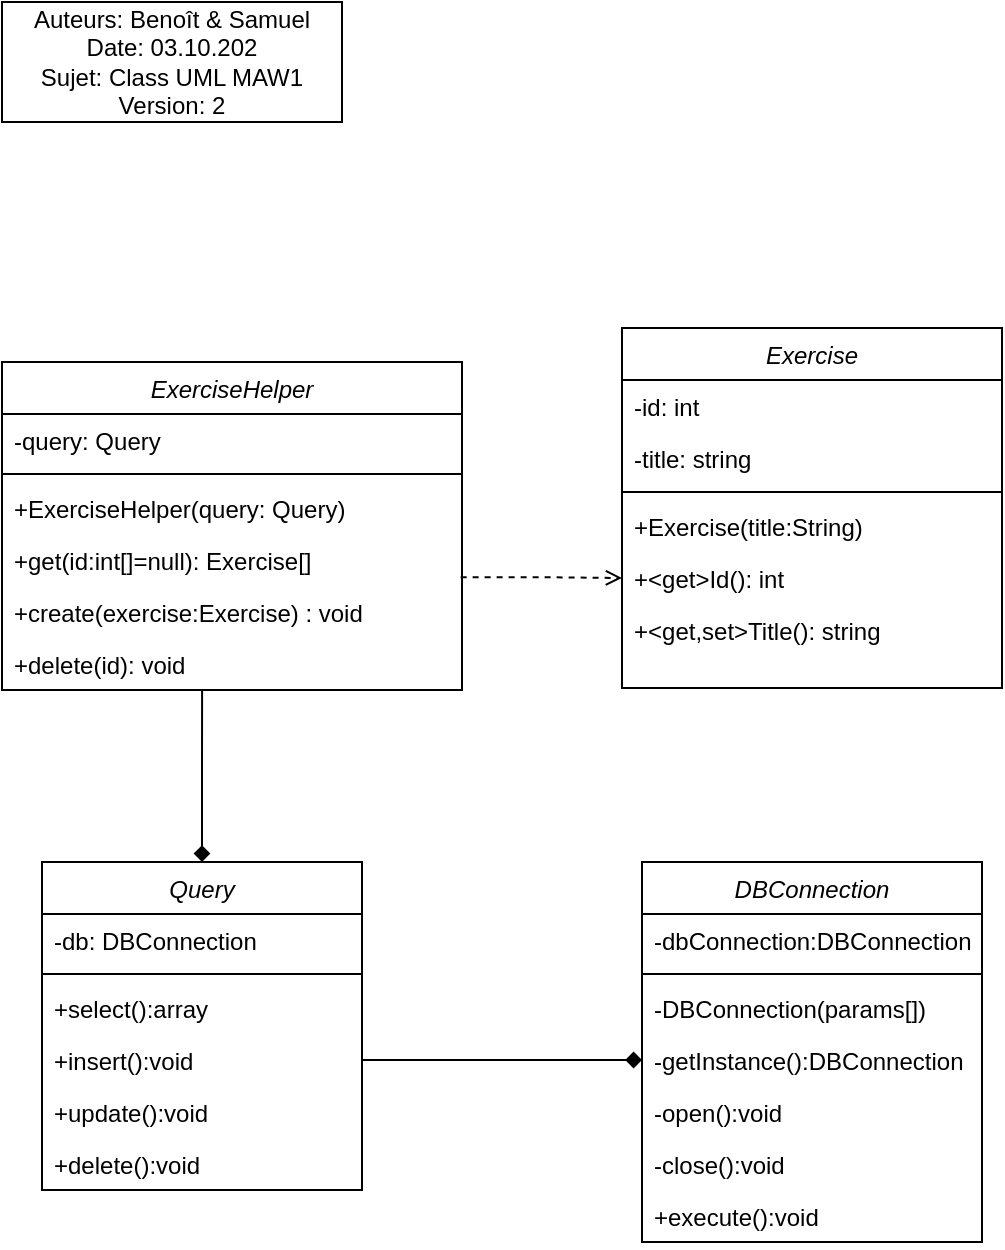 <mxfile version="20.3.6" type="device"><diagram id="C5RBs43oDa-KdzZeNtuy" name="Page-1"><mxGraphModel dx="1422" dy="794" grid="1" gridSize="10" guides="1" tooltips="1" connect="1" arrows="1" fold="1" page="1" pageScale="1" pageWidth="827" pageHeight="1169" math="0" shadow="0"><root><mxCell id="WIyWlLk6GJQsqaUBKTNV-0"/><mxCell id="WIyWlLk6GJQsqaUBKTNV-1" parent="WIyWlLk6GJQsqaUBKTNV-0"/><mxCell id="zkfFHV4jXpPFQw0GAbJ--0" value="DBConnection" style="swimlane;fontStyle=2;align=center;verticalAlign=top;childLayout=stackLayout;horizontal=1;startSize=26;horizontalStack=0;resizeParent=1;resizeLast=0;collapsible=1;marginBottom=0;rounded=0;shadow=0;strokeWidth=1;" parent="WIyWlLk6GJQsqaUBKTNV-1" vertex="1"><mxGeometry x="340" y="450" width="170" height="190" as="geometry"><mxRectangle x="230" y="140" width="160" height="26" as="alternateBounds"/></mxGeometry></mxCell><mxCell id="M4dQgFBQKcyhbSVFDdlS-5" value="-dbConnection:DBConnection" style="text;align=left;verticalAlign=top;spacingLeft=4;spacingRight=4;overflow=hidden;rotatable=0;points=[[0,0.5],[1,0.5]];portConstraint=eastwest;rounded=0;shadow=0;html=0;" parent="zkfFHV4jXpPFQw0GAbJ--0" vertex="1"><mxGeometry y="26" width="170" height="26" as="geometry"/></mxCell><mxCell id="zkfFHV4jXpPFQw0GAbJ--4" value="" style="line;html=1;strokeWidth=1;align=left;verticalAlign=middle;spacingTop=-1;spacingLeft=3;spacingRight=3;rotatable=0;labelPosition=right;points=[];portConstraint=eastwest;" parent="zkfFHV4jXpPFQw0GAbJ--0" vertex="1"><mxGeometry y="52" width="170" height="8" as="geometry"/></mxCell><mxCell id="M4dQgFBQKcyhbSVFDdlS-7" value="-DBConnection(params[])" style="text;align=left;verticalAlign=top;spacingLeft=4;spacingRight=4;overflow=hidden;rotatable=0;points=[[0,0.5],[1,0.5]];portConstraint=eastwest;" parent="zkfFHV4jXpPFQw0GAbJ--0" vertex="1"><mxGeometry y="60" width="170" height="26" as="geometry"/></mxCell><mxCell id="LhS3sPZZGW_g35Ehr8yf-23" value="-getInstance():DBConnection" style="text;align=left;verticalAlign=top;spacingLeft=4;spacingRight=4;overflow=hidden;rotatable=0;points=[[0,0.5],[1,0.5]];portConstraint=eastwest;" parent="zkfFHV4jXpPFQw0GAbJ--0" vertex="1"><mxGeometry y="86" width="170" height="26" as="geometry"/></mxCell><mxCell id="LhS3sPZZGW_g35Ehr8yf-22" value="-open():void" style="text;align=left;verticalAlign=top;spacingLeft=4;spacingRight=4;overflow=hidden;rotatable=0;points=[[0,0.5],[1,0.5]];portConstraint=eastwest;" parent="zkfFHV4jXpPFQw0GAbJ--0" vertex="1"><mxGeometry y="112" width="170" height="26" as="geometry"/></mxCell><mxCell id="M4dQgFBQKcyhbSVFDdlS-8" value="-close():void" style="text;align=left;verticalAlign=top;spacingLeft=4;spacingRight=4;overflow=hidden;rotatable=0;points=[[0,0.5],[1,0.5]];portConstraint=eastwest;rounded=0;shadow=0;html=0;" parent="zkfFHV4jXpPFQw0GAbJ--0" vertex="1"><mxGeometry y="138" width="170" height="26" as="geometry"/></mxCell><mxCell id="M4dQgFBQKcyhbSVFDdlS-6" value="+execute():void" style="text;align=left;verticalAlign=top;spacingLeft=4;spacingRight=4;overflow=hidden;rotatable=0;points=[[0,0.5],[1,0.5]];portConstraint=eastwest;rounded=0;shadow=0;html=0;" parent="zkfFHV4jXpPFQw0GAbJ--0" vertex="1"><mxGeometry y="164" width="170" height="26" as="geometry"/></mxCell><mxCell id="LhS3sPZZGW_g35Ehr8yf-27" style="edgeStyle=orthogonalEdgeStyle;rounded=0;orthogonalLoop=1;jettySize=auto;html=1;entryX=0.435;entryY=1.015;entryDx=0;entryDy=0;entryPerimeter=0;startArrow=diamond;startFill=1;endArrow=none;endFill=0;" parent="WIyWlLk6GJQsqaUBKTNV-1" source="M4dQgFBQKcyhbSVFDdlS-10" target="M4dQgFBQKcyhbSVFDdlS-21" edge="1"><mxGeometry relative="1" as="geometry"/></mxCell><mxCell id="M4dQgFBQKcyhbSVFDdlS-10" value="Query" style="swimlane;fontStyle=2;align=center;verticalAlign=top;childLayout=stackLayout;horizontal=1;startSize=26;horizontalStack=0;resizeParent=1;resizeLast=0;collapsible=1;marginBottom=0;rounded=0;shadow=0;strokeWidth=1;" parent="WIyWlLk6GJQsqaUBKTNV-1" vertex="1"><mxGeometry x="40" y="450" width="160" height="164" as="geometry"><mxRectangle x="230" y="140" width="160" height="26" as="alternateBounds"/></mxGeometry></mxCell><mxCell id="M4dQgFBQKcyhbSVFDdlS-11" value="-db: DBConnection" style="text;align=left;verticalAlign=top;spacingLeft=4;spacingRight=4;overflow=hidden;rotatable=0;points=[[0,0.5],[1,0.5]];portConstraint=eastwest;rounded=0;shadow=0;html=0;" parent="M4dQgFBQKcyhbSVFDdlS-10" vertex="1"><mxGeometry y="26" width="160" height="26" as="geometry"/></mxCell><mxCell id="M4dQgFBQKcyhbSVFDdlS-12" value="" style="line;html=1;strokeWidth=1;align=left;verticalAlign=middle;spacingTop=-1;spacingLeft=3;spacingRight=3;rotatable=0;labelPosition=right;points=[];portConstraint=eastwest;" parent="M4dQgFBQKcyhbSVFDdlS-10" vertex="1"><mxGeometry y="52" width="160" height="8" as="geometry"/></mxCell><mxCell id="M4dQgFBQKcyhbSVFDdlS-13" value="+select():array" style="text;align=left;verticalAlign=top;spacingLeft=4;spacingRight=4;overflow=hidden;rotatable=0;points=[[0,0.5],[1,0.5]];portConstraint=eastwest;" parent="M4dQgFBQKcyhbSVFDdlS-10" vertex="1"><mxGeometry y="60" width="160" height="26" as="geometry"/></mxCell><mxCell id="M4dQgFBQKcyhbSVFDdlS-14" value="+insert():void" style="text;align=left;verticalAlign=top;spacingLeft=4;spacingRight=4;overflow=hidden;rotatable=0;points=[[0,0.5],[1,0.5]];portConstraint=eastwest;rounded=0;shadow=0;html=0;" parent="M4dQgFBQKcyhbSVFDdlS-10" vertex="1"><mxGeometry y="86" width="160" height="26" as="geometry"/></mxCell><mxCell id="M4dQgFBQKcyhbSVFDdlS-24" value="+update():void" style="text;align=left;verticalAlign=top;spacingLeft=4;spacingRight=4;overflow=hidden;rotatable=0;points=[[0,0.5],[1,0.5]];portConstraint=eastwest;rounded=0;shadow=0;html=0;" parent="M4dQgFBQKcyhbSVFDdlS-10" vertex="1"><mxGeometry y="112" width="160" height="26" as="geometry"/></mxCell><mxCell id="M4dQgFBQKcyhbSVFDdlS-15" value="+delete():void" style="text;align=left;verticalAlign=top;spacingLeft=4;spacingRight=4;overflow=hidden;rotatable=0;points=[[0,0.5],[1,0.5]];portConstraint=eastwest;rounded=0;shadow=0;html=0;" parent="M4dQgFBQKcyhbSVFDdlS-10" vertex="1"><mxGeometry y="138" width="160" height="26" as="geometry"/></mxCell><mxCell id="M4dQgFBQKcyhbSVFDdlS-16" value="Exercise" style="swimlane;fontStyle=2;align=center;verticalAlign=top;childLayout=stackLayout;horizontal=1;startSize=26;horizontalStack=0;resizeParent=1;resizeLast=0;collapsible=1;marginBottom=0;rounded=0;shadow=0;strokeWidth=1;" parent="WIyWlLk6GJQsqaUBKTNV-1" vertex="1"><mxGeometry x="330" y="183" width="190" height="180" as="geometry"><mxRectangle x="230" y="140" width="160" height="26" as="alternateBounds"/></mxGeometry></mxCell><mxCell id="M4dQgFBQKcyhbSVFDdlS-17" value="-id: int" style="text;align=left;verticalAlign=top;spacingLeft=4;spacingRight=4;overflow=hidden;rotatable=0;points=[[0,0.5],[1,0.5]];portConstraint=eastwest;rounded=0;shadow=0;html=0;" parent="M4dQgFBQKcyhbSVFDdlS-16" vertex="1"><mxGeometry y="26" width="190" height="26" as="geometry"/></mxCell><mxCell id="M4dQgFBQKcyhbSVFDdlS-26" value="-title: string" style="text;align=left;verticalAlign=top;spacingLeft=4;spacingRight=4;overflow=hidden;rotatable=0;points=[[0,0.5],[1,0.5]];portConstraint=eastwest;rounded=0;shadow=0;html=0;" parent="M4dQgFBQKcyhbSVFDdlS-16" vertex="1"><mxGeometry y="52" width="190" height="26" as="geometry"/></mxCell><mxCell id="M4dQgFBQKcyhbSVFDdlS-18" value="" style="line;html=1;strokeWidth=1;align=left;verticalAlign=middle;spacingTop=-1;spacingLeft=3;spacingRight=3;rotatable=0;labelPosition=right;points=[];portConstraint=eastwest;" parent="M4dQgFBQKcyhbSVFDdlS-16" vertex="1"><mxGeometry y="78" width="190" height="8" as="geometry"/></mxCell><mxCell id="LhS3sPZZGW_g35Ehr8yf-8" value="+Exercise(title:String)" style="text;align=left;verticalAlign=top;spacingLeft=4;spacingRight=4;overflow=hidden;rotatable=0;points=[[0,0.5],[1,0.5]];portConstraint=eastwest;rounded=0;shadow=0;html=0;" parent="M4dQgFBQKcyhbSVFDdlS-16" vertex="1"><mxGeometry y="86" width="190" height="26" as="geometry"/></mxCell><mxCell id="M4dQgFBQKcyhbSVFDdlS-29" value="+&lt;get&gt;Id(): int" style="text;align=left;verticalAlign=top;spacingLeft=4;spacingRight=4;overflow=hidden;rotatable=0;points=[[0,0.5],[1,0.5]];portConstraint=eastwest;rounded=0;shadow=0;html=0;" parent="M4dQgFBQKcyhbSVFDdlS-16" vertex="1"><mxGeometry y="112" width="190" height="26" as="geometry"/></mxCell><mxCell id="M4dQgFBQKcyhbSVFDdlS-31" value="+&lt;get,set&gt;Title(): string" style="text;align=left;verticalAlign=top;spacingLeft=4;spacingRight=4;overflow=hidden;rotatable=0;points=[[0,0.5],[1,0.5]];portConstraint=eastwest;rounded=0;shadow=0;html=0;" parent="M4dQgFBQKcyhbSVFDdlS-16" vertex="1"><mxGeometry y="138" width="190" height="26" as="geometry"/></mxCell><mxCell id="g44PXyO2RgpmU1MGCWOC-0" value="Auteurs: Benoît &amp;amp; Samuel&lt;br&gt;Date: 03.10.202&lt;br&gt;Sujet: Class UML MAW1&lt;br&gt;Version: 2" style="rounded=0;whiteSpace=wrap;html=1;" parent="WIyWlLk6GJQsqaUBKTNV-1" vertex="1"><mxGeometry x="20" y="20" width="170" height="60" as="geometry"/></mxCell><mxCell id="LhS3sPZZGW_g35Ehr8yf-0" value="ExerciseHelper" style="swimlane;fontStyle=2;align=center;verticalAlign=top;childLayout=stackLayout;horizontal=1;startSize=26;horizontalStack=0;resizeParent=1;resizeLast=0;collapsible=1;marginBottom=0;rounded=0;shadow=0;strokeWidth=1;" parent="WIyWlLk6GJQsqaUBKTNV-1" vertex="1"><mxGeometry x="20" y="200" width="230" height="164" as="geometry"><mxRectangle x="230" y="140" width="160" height="26" as="alternateBounds"/></mxGeometry></mxCell><mxCell id="LhS3sPZZGW_g35Ehr8yf-11" value="-query: Query" style="text;align=left;verticalAlign=top;spacingLeft=4;spacingRight=4;overflow=hidden;rotatable=0;points=[[0,0.5],[1,0.5]];portConstraint=eastwest;" parent="LhS3sPZZGW_g35Ehr8yf-0" vertex="1"><mxGeometry y="26" width="230" height="26" as="geometry"/></mxCell><mxCell id="LhS3sPZZGW_g35Ehr8yf-2" value="" style="line;html=1;strokeWidth=1;align=left;verticalAlign=middle;spacingTop=-1;spacingLeft=3;spacingRight=3;rotatable=0;labelPosition=right;points=[];portConstraint=eastwest;" parent="LhS3sPZZGW_g35Ehr8yf-0" vertex="1"><mxGeometry y="52" width="230" height="8" as="geometry"/></mxCell><mxCell id="LhS3sPZZGW_g35Ehr8yf-10" value="+ExerciseHelper(query: Query)" style="text;align=left;verticalAlign=top;spacingLeft=4;spacingRight=4;overflow=hidden;rotatable=0;points=[[0,0.5],[1,0.5]];portConstraint=eastwest;rounded=0;shadow=0;html=0;" parent="LhS3sPZZGW_g35Ehr8yf-0" vertex="1"><mxGeometry y="60" width="230" height="26" as="geometry"/></mxCell><mxCell id="M4dQgFBQKcyhbSVFDdlS-19" value="+get(id:int[]=null): Exercise[]" style="text;align=left;verticalAlign=top;spacingLeft=4;spacingRight=4;overflow=hidden;rotatable=0;points=[[0,0.5],[1,0.5]];portConstraint=eastwest;" parent="LhS3sPZZGW_g35Ehr8yf-0" vertex="1"><mxGeometry y="86" width="230" height="26" as="geometry"/></mxCell><mxCell id="M4dQgFBQKcyhbSVFDdlS-20" value="+create(exercise:Exercise) : void" style="text;align=left;verticalAlign=top;spacingLeft=4;spacingRight=4;overflow=hidden;rotatable=0;points=[[0,0.5],[1,0.5]];portConstraint=eastwest;rounded=0;shadow=0;html=0;" parent="LhS3sPZZGW_g35Ehr8yf-0" vertex="1"><mxGeometry y="112" width="230" height="26" as="geometry"/></mxCell><mxCell id="M4dQgFBQKcyhbSVFDdlS-21" value="+delete(id): void" style="text;align=left;verticalAlign=top;spacingLeft=4;spacingRight=4;overflow=hidden;rotatable=0;points=[[0,0.5],[1,0.5]];portConstraint=eastwest;rounded=0;shadow=0;html=0;" parent="LhS3sPZZGW_g35Ehr8yf-0" vertex="1"><mxGeometry y="138" width="230" height="26" as="geometry"/></mxCell><mxCell id="LhS3sPZZGW_g35Ehr8yf-7" value="" style="edgeStyle=orthogonalEdgeStyle;rounded=0;orthogonalLoop=1;jettySize=auto;html=1;dashed=1;endArrow=open;endFill=0;exitX=0.997;exitY=-0.169;exitDx=0;exitDy=0;exitPerimeter=0;" parent="WIyWlLk6GJQsqaUBKTNV-1" source="M4dQgFBQKcyhbSVFDdlS-20" target="M4dQgFBQKcyhbSVFDdlS-29" edge="1"><mxGeometry relative="1" as="geometry"/></mxCell><mxCell id="LhS3sPZZGW_g35Ehr8yf-26" style="edgeStyle=orthogonalEdgeStyle;rounded=0;orthogonalLoop=1;jettySize=auto;html=1;entryX=0;entryY=0.5;entryDx=0;entryDy=0;startArrow=none;startFill=0;endArrow=diamond;endFill=1;" parent="WIyWlLk6GJQsqaUBKTNV-1" source="M4dQgFBQKcyhbSVFDdlS-14" target="LhS3sPZZGW_g35Ehr8yf-23" edge="1"><mxGeometry relative="1" as="geometry"/></mxCell></root></mxGraphModel></diagram></mxfile>